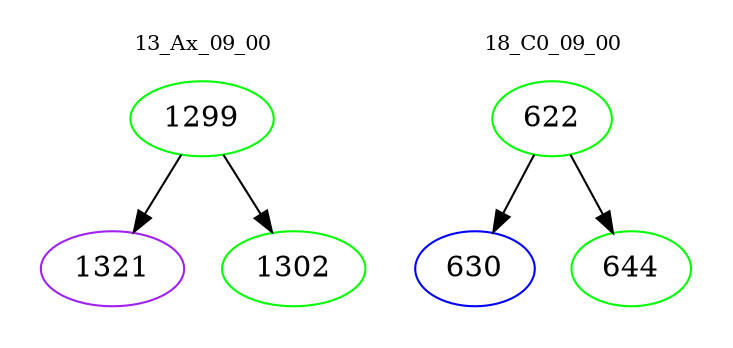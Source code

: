 digraph{
subgraph cluster_0 {
color = white
label = "13_Ax_09_00";
fontsize=10;
T0_1299 [label="1299", color="green"]
T0_1299 -> T0_1321 [color="black"]
T0_1321 [label="1321", color="purple"]
T0_1299 -> T0_1302 [color="black"]
T0_1302 [label="1302", color="green"]
}
subgraph cluster_1 {
color = white
label = "18_C0_09_00";
fontsize=10;
T1_622 [label="622", color="green"]
T1_622 -> T1_630 [color="black"]
T1_630 [label="630", color="blue"]
T1_622 -> T1_644 [color="black"]
T1_644 [label="644", color="green"]
}
}
